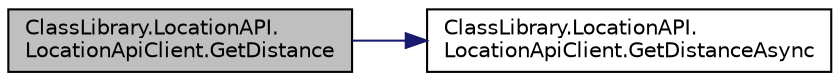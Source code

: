 digraph "ClassLibrary.LocationAPI.LocationApiClient.GetDistance"
{
 // INTERACTIVE_SVG=YES
 // LATEX_PDF_SIZE
  edge [fontname="Helvetica",fontsize="10",labelfontname="Helvetica",labelfontsize="10"];
  node [fontname="Helvetica",fontsize="10",shape=record];
  rankdir="LR";
  Node1 [label="ClassLibrary.LocationAPI.\lLocationApiClient.GetDistance",height=0.2,width=0.4,color="black", fillcolor="grey75", style="filled", fontcolor="black",tooltip=" "];
  Node1 -> Node2 [color="midnightblue",fontsize="10",style="solid",fontname="Helvetica"];
  Node2 [label="ClassLibrary.LocationAPI.\lLocationApiClient.GetDistanceAsync",height=0.2,width=0.4,color="black", fillcolor="white", style="filled",URL="$classClassLibrary_1_1LocationAPI_1_1LocationApiClient.html#aa01eb1ec5f380347b6a4bc7f02c72754",tooltip="Obtiene la distancia entre dos coordenadas."];
}
